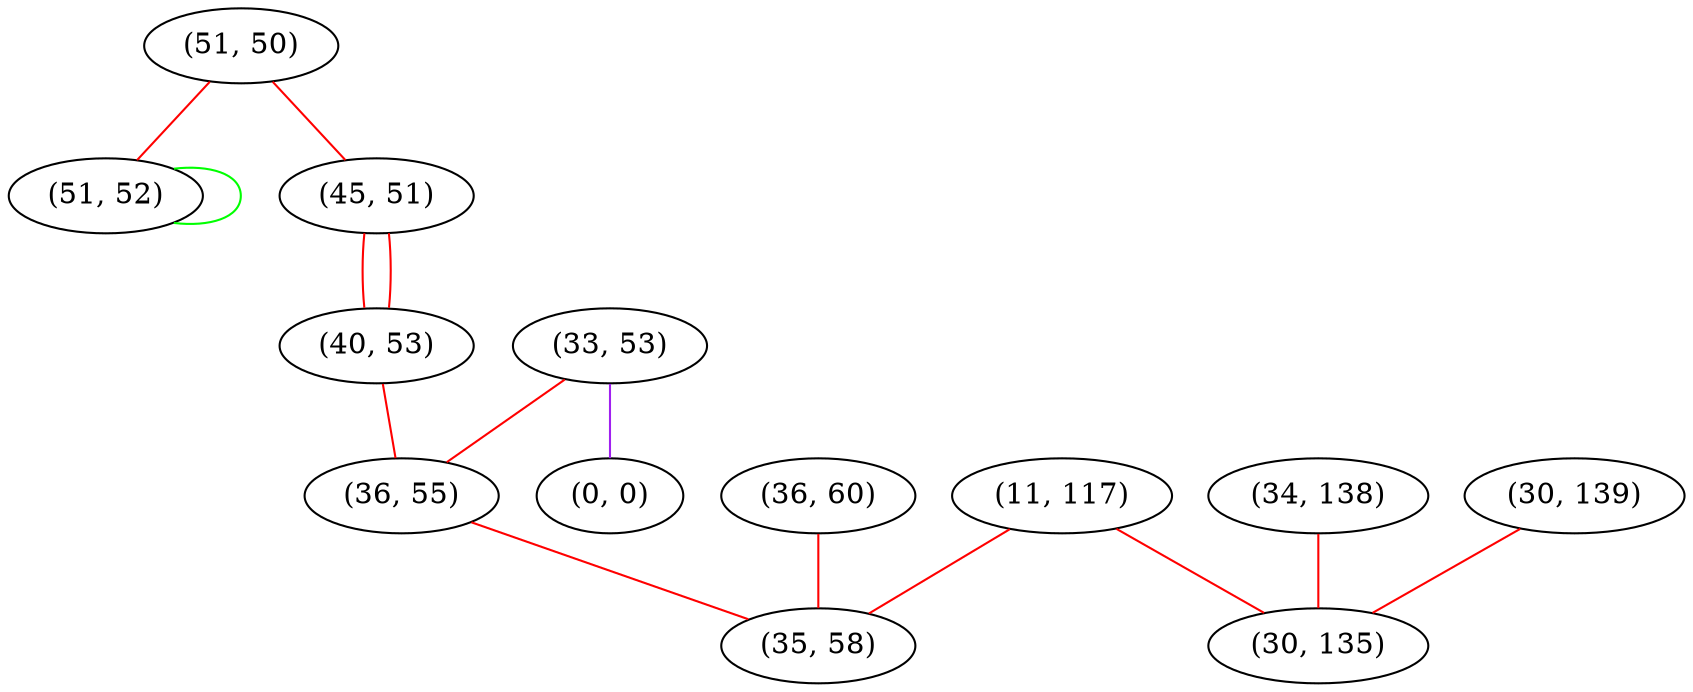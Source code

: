 graph "" {
"(33, 53)";
"(51, 50)";
"(36, 60)";
"(51, 52)";
"(45, 51)";
"(40, 53)";
"(34, 138)";
"(30, 139)";
"(36, 55)";
"(0, 0)";
"(11, 117)";
"(35, 58)";
"(30, 135)";
"(33, 53)" -- "(36, 55)"  [color=red, key=0, weight=1];
"(33, 53)" -- "(0, 0)"  [color=purple, key=0, weight=4];
"(51, 50)" -- "(51, 52)"  [color=red, key=0, weight=1];
"(51, 50)" -- "(45, 51)"  [color=red, key=0, weight=1];
"(36, 60)" -- "(35, 58)"  [color=red, key=0, weight=1];
"(51, 52)" -- "(51, 52)"  [color=green, key=0, weight=2];
"(45, 51)" -- "(40, 53)"  [color=red, key=0, weight=1];
"(45, 51)" -- "(40, 53)"  [color=red, key=1, weight=1];
"(40, 53)" -- "(36, 55)"  [color=red, key=0, weight=1];
"(34, 138)" -- "(30, 135)"  [color=red, key=0, weight=1];
"(30, 139)" -- "(30, 135)"  [color=red, key=0, weight=1];
"(36, 55)" -- "(35, 58)"  [color=red, key=0, weight=1];
"(11, 117)" -- "(35, 58)"  [color=red, key=0, weight=1];
"(11, 117)" -- "(30, 135)"  [color=red, key=0, weight=1];
}
